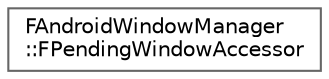 digraph "Graphical Class Hierarchy"
{
 // INTERACTIVE_SVG=YES
 // LATEX_PDF_SIZE
  bgcolor="transparent";
  edge [fontname=Helvetica,fontsize=10,labelfontname=Helvetica,labelfontsize=10];
  node [fontname=Helvetica,fontsize=10,shape=box,height=0.2,width=0.4];
  rankdir="LR";
  Node0 [id="Node000000",label="FAndroidWindowManager\l::FPendingWindowAccessor",height=0.2,width=0.4,color="grey40", fillcolor="white", style="filled",URL="$db/d41/classFAndroidWindowManager_1_1FPendingWindowAccessor.html",tooltip=" "];
}
